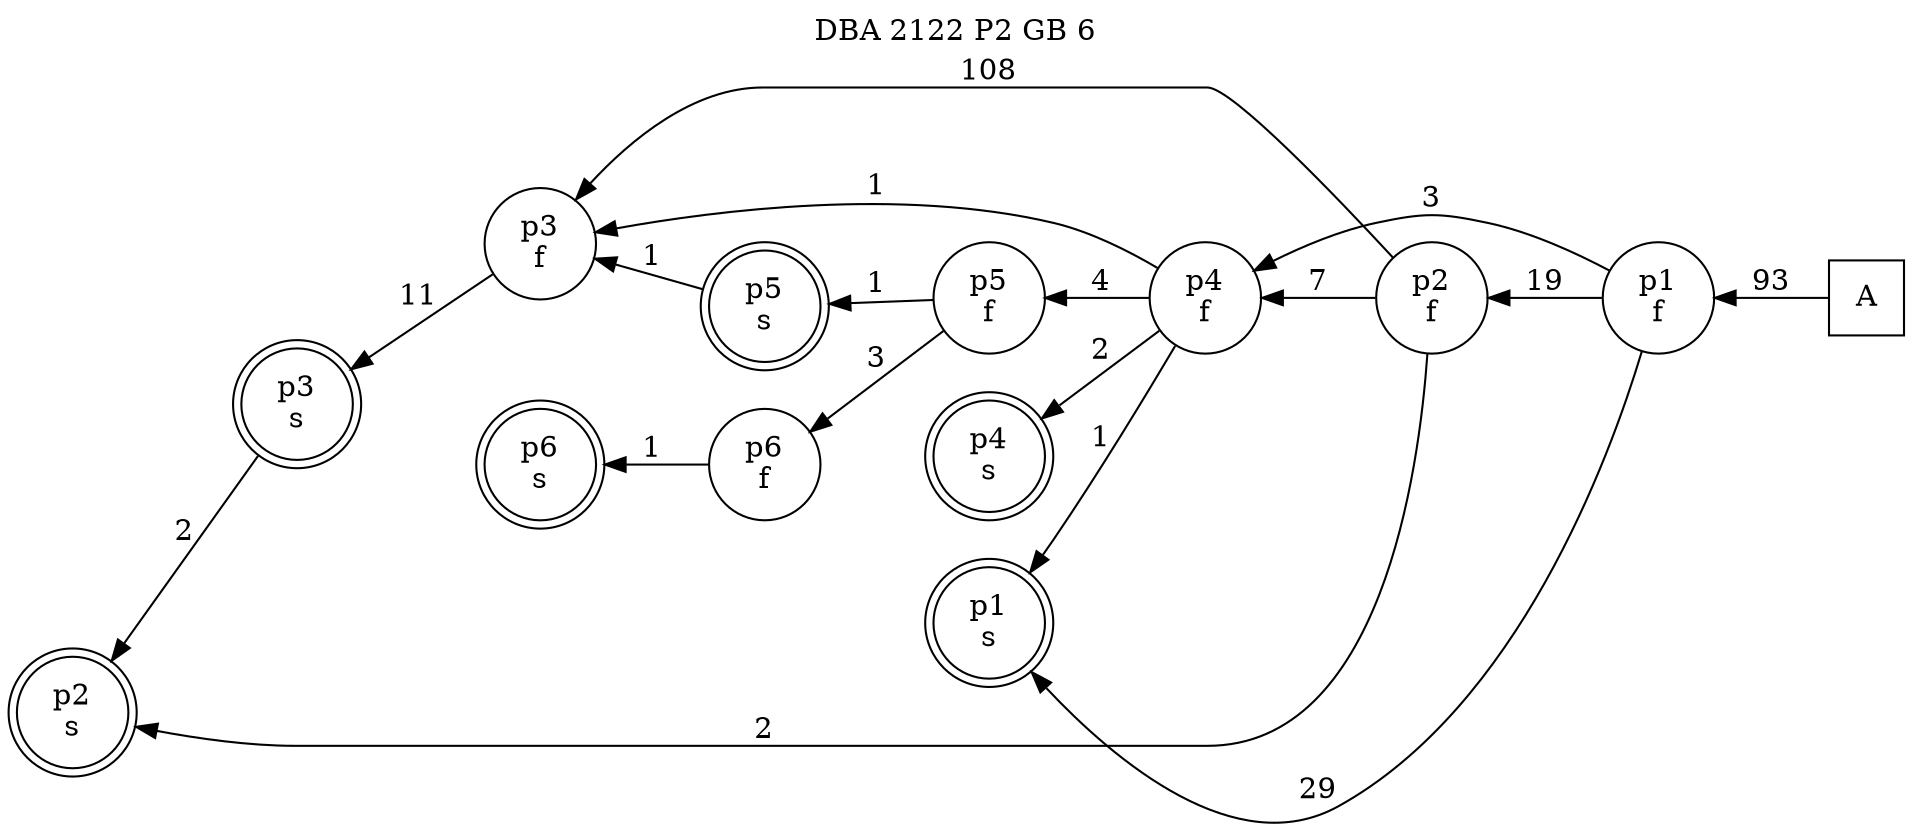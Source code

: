 digraph DBA_2122_P2_GB_6_GOOD {
labelloc="tl"
label= " DBA 2122 P2 GB 6 "
rankdir="RL";
"A" [shape="square" label="A"]
"p1_f" [shape="circle" label="p1
f"]
"p1_s" [shape="doublecircle" label="p1
s"]
"p2_f" [shape="circle" label="p2
f"]
"p3_f" [shape="circle" label="p3
f"]
"p4_f" [shape="circle" label="p4
f"]
"p2_s" [shape="doublecircle" label="p2
s"]
"p3_s" [shape="doublecircle" label="p3
s"]
"p4_s" [shape="doublecircle" label="p4
s"]
"p5_f" [shape="circle" label="p5
f"]
"p5_s" [shape="doublecircle" label="p5
s"]
"p6_f" [shape="circle" label="p6
f"]
"p6_s" [shape="doublecircle" label="p6
s"]
"A" -> "p1_f" [ label=93]
"p1_f" -> "p1_s" [ label=29]
"p1_f" -> "p2_f" [ label=19]
"p1_f" -> "p4_f" [ label=3]
"p2_f" -> "p3_f" [ label=108]
"p2_f" -> "p4_f" [ label=7]
"p2_f" -> "p2_s" [ label=2]
"p3_f" -> "p3_s" [ label=11]
"p4_f" -> "p1_s" [ label=1]
"p4_f" -> "p3_f" [ label=1]
"p4_f" -> "p4_s" [ label=2]
"p4_f" -> "p5_f" [ label=4]
"p3_s" -> "p2_s" [ label=2]
"p5_f" -> "p5_s" [ label=1]
"p5_f" -> "p6_f" [ label=3]
"p5_s" -> "p3_f" [ label=1]
"p6_f" -> "p6_s" [ label=1]
}
